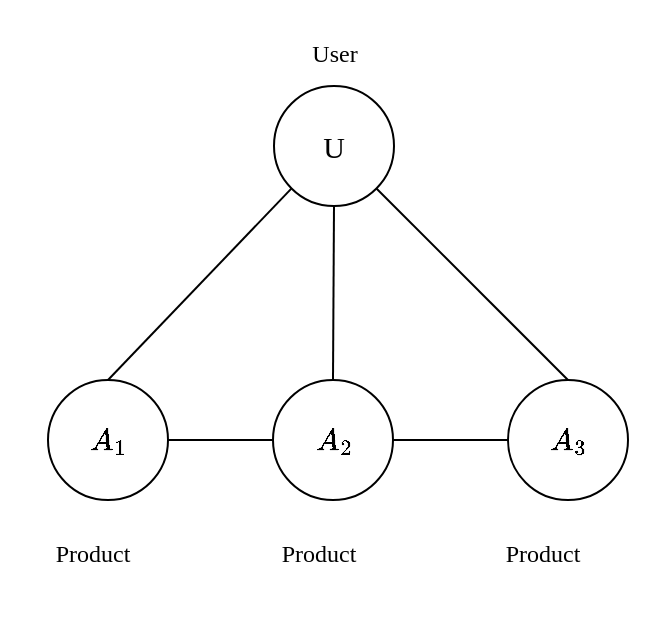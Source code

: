 <mxfile version="22.1.13" type="github" pages="2">
  <diagram name="amazon" id="fCA8_PMctPCgwvYJMUSU">
    <mxGraphModel dx="944" dy="583" grid="1" gridSize="10" guides="1" tooltips="1" connect="1" arrows="1" fold="1" page="1" pageScale="1" pageWidth="4681" pageHeight="3300" math="1" shadow="0">
      <root>
        <mxCell id="0" />
        <mxCell id="1" parent="0" />
        <mxCell id="s08e9pwZaicL02ZV9A6K-1" value="" style="rounded=0;whiteSpace=wrap;html=1;fontFamily=Helvetica;fontSize=11;fontColor=default;fillColor=none;strokeColor=none;" vertex="1" parent="1">
          <mxGeometry x="156" y="50" width="334" height="320" as="geometry" />
        </mxCell>
        <mxCell id="P_II87GhfvFhkmxFU4Ft-1" value="&lt;font style=&quot;font-size: 15px;&quot;&gt;U&lt;/font&gt;" style="ellipse;whiteSpace=wrap;html=1;aspect=fixed;fontFamily=Times New Roman;container=0;" vertex="1" parent="1">
          <mxGeometry x="293" y="93" width="60" height="60" as="geometry" />
        </mxCell>
        <mxCell id="P_II87GhfvFhkmxFU4Ft-2" value="User" style="text;html=1;strokeColor=none;fillColor=none;align=center;verticalAlign=middle;whiteSpace=wrap;rounded=0;fontFamily=Times New Roman;container=0;" vertex="1" parent="1">
          <mxGeometry x="285.5" y="60" width="75" height="33" as="geometry" />
        </mxCell>
        <mxCell id="P_II87GhfvFhkmxFU4Ft-3" value="&lt;font style=&quot;font-size: 15px;&quot;&gt;$$A_1$$&lt;/font&gt;" style="ellipse;whiteSpace=wrap;html=1;aspect=fixed;fontFamily=Times New Roman;container=0;" vertex="1" parent="1">
          <mxGeometry x="180" y="240" width="60" height="60" as="geometry" />
        </mxCell>
        <mxCell id="P_II87GhfvFhkmxFU4Ft-12" style="shape=connector;rounded=0;orthogonalLoop=1;jettySize=auto;html=1;exitX=0;exitY=1;exitDx=0;exitDy=0;entryX=0.5;entryY=0;entryDx=0;entryDy=0;labelBackgroundColor=default;strokeColor=default;align=center;verticalAlign=middle;fontFamily=Times New Roman;fontSize=11;fontColor=default;endArrow=none;endFill=0;" edge="1" parent="1" source="P_II87GhfvFhkmxFU4Ft-1" target="P_II87GhfvFhkmxFU4Ft-3">
          <mxGeometry relative="1" as="geometry" />
        </mxCell>
        <mxCell id="P_II87GhfvFhkmxFU4Ft-4" value="Product" style="text;html=1;strokeColor=none;fillColor=none;align=center;verticalAlign=middle;whiteSpace=wrap;rounded=0;fontFamily=Times New Roman;container=0;" vertex="1" parent="1">
          <mxGeometry x="165" y="310" width="75" height="33" as="geometry" />
        </mxCell>
        <mxCell id="P_II87GhfvFhkmxFU4Ft-5" value="&lt;font style=&quot;font-size: 15px;&quot;&gt;$$A_2$$&lt;/font&gt;" style="ellipse;whiteSpace=wrap;html=1;aspect=fixed;fontFamily=Times New Roman;container=0;" vertex="1" parent="1">
          <mxGeometry x="292.5" y="240" width="60" height="60" as="geometry" />
        </mxCell>
        <mxCell id="P_II87GhfvFhkmxFU4Ft-13" style="edgeStyle=none;shape=connector;rounded=0;orthogonalLoop=1;jettySize=auto;html=1;exitX=0.5;exitY=1;exitDx=0;exitDy=0;entryX=0.5;entryY=0;entryDx=0;entryDy=0;labelBackgroundColor=default;strokeColor=default;align=center;verticalAlign=middle;fontFamily=Times New Roman;fontSize=11;fontColor=default;endArrow=none;endFill=0;" edge="1" parent="1" source="P_II87GhfvFhkmxFU4Ft-1" target="P_II87GhfvFhkmxFU4Ft-5">
          <mxGeometry relative="1" as="geometry" />
        </mxCell>
        <mxCell id="P_II87GhfvFhkmxFU4Ft-9" style="edgeStyle=orthogonalEdgeStyle;rounded=0;orthogonalLoop=1;jettySize=auto;html=1;exitX=1;exitY=0.5;exitDx=0;exitDy=0;entryX=0;entryY=0.5;entryDx=0;entryDy=0;endArrow=none;endFill=0;fontFamily=Times New Roman;" edge="1" parent="1" source="P_II87GhfvFhkmxFU4Ft-3" target="P_II87GhfvFhkmxFU4Ft-5">
          <mxGeometry relative="1" as="geometry" />
        </mxCell>
        <mxCell id="P_II87GhfvFhkmxFU4Ft-6" value="Product" style="text;html=1;strokeColor=none;fillColor=none;align=center;verticalAlign=middle;whiteSpace=wrap;rounded=0;fontFamily=Times New Roman;container=0;" vertex="1" parent="1">
          <mxGeometry x="277.5" y="310" width="75" height="33" as="geometry" />
        </mxCell>
        <mxCell id="P_II87GhfvFhkmxFU4Ft-7" value="&lt;font style=&quot;font-size: 15px;&quot;&gt;$$A_3$$&lt;/font&gt;" style="ellipse;whiteSpace=wrap;html=1;aspect=fixed;fontFamily=Times New Roman;container=0;" vertex="1" parent="1">
          <mxGeometry x="410.0" y="240" width="60" height="60" as="geometry" />
        </mxCell>
        <mxCell id="P_II87GhfvFhkmxFU4Ft-14" style="edgeStyle=none;shape=connector;rounded=0;orthogonalLoop=1;jettySize=auto;html=1;exitX=1;exitY=1;exitDx=0;exitDy=0;entryX=0.5;entryY=0;entryDx=0;entryDy=0;labelBackgroundColor=default;strokeColor=default;align=center;verticalAlign=middle;fontFamily=Times New Roman;fontSize=11;fontColor=default;endArrow=none;endFill=0;" edge="1" parent="1" source="P_II87GhfvFhkmxFU4Ft-1" target="P_II87GhfvFhkmxFU4Ft-7">
          <mxGeometry relative="1" as="geometry" />
        </mxCell>
        <mxCell id="P_II87GhfvFhkmxFU4Ft-10" style="edgeStyle=orthogonalEdgeStyle;shape=connector;rounded=0;orthogonalLoop=1;jettySize=auto;html=1;exitX=1;exitY=0.5;exitDx=0;exitDy=0;entryX=0;entryY=0.5;entryDx=0;entryDy=0;labelBackgroundColor=default;strokeColor=default;align=center;verticalAlign=middle;fontFamily=Times New Roman;fontSize=11;fontColor=default;endArrow=none;endFill=0;" edge="1" parent="1" source="P_II87GhfvFhkmxFU4Ft-5" target="P_II87GhfvFhkmxFU4Ft-7">
          <mxGeometry relative="1" as="geometry" />
        </mxCell>
        <mxCell id="P_II87GhfvFhkmxFU4Ft-8" value="Product" style="text;html=1;strokeColor=none;fillColor=none;align=center;verticalAlign=middle;whiteSpace=wrap;rounded=0;fontFamily=Times New Roman;container=0;" vertex="1" parent="1">
          <mxGeometry x="390" y="310" width="75" height="33" as="geometry" />
        </mxCell>
      </root>
    </mxGraphModel>
  </diagram>
  <diagram id="b24Sp2EazhhVOQ4-WjkA" name="human">
    <mxGraphModel dx="944" dy="583" grid="1" gridSize="10" guides="1" tooltips="1" connect="1" arrows="1" fold="1" page="1" pageScale="1" pageWidth="4681" pageHeight="3300" math="1" shadow="0">
      <root>
        <mxCell id="0" />
        <mxCell id="1" parent="0" />
        <mxCell id="wcdK7FdRsiy2yg5h97pe-3" value="" style="rounded=0;whiteSpace=wrap;html=1;fontFamily=Helvetica;fontSize=11;fontColor=default;fillColor=none;strokeColor=none;" vertex="1" parent="1">
          <mxGeometry x="120" y="40" width="340" height="320" as="geometry" />
        </mxCell>
        <mxCell id="o2DvQzvSn473nNnx0WMC-2" style="edgeStyle=none;shape=connector;rounded=0;orthogonalLoop=1;jettySize=auto;html=1;exitX=0.5;exitY=1;exitDx=0;exitDy=0;entryX=0.5;entryY=0;entryDx=0;entryDy=0;labelBackgroundColor=default;strokeColor=default;align=center;verticalAlign=middle;fontFamily=Times New Roman;fontSize=11;fontColor=default;endArrow=none;endFill=0;" edge="1" parent="1" source="o2DvQzvSn473nNnx0WMC-4" target="o2DvQzvSn473nNnx0WMC-9">
          <mxGeometry relative="1" as="geometry" />
        </mxCell>
        <mxCell id="o2DvQzvSn473nNnx0WMC-14" style="edgeStyle=none;shape=connector;rounded=0;orthogonalLoop=1;jettySize=auto;html=1;exitX=0;exitY=0.5;exitDx=0;exitDy=0;labelBackgroundColor=default;strokeColor=default;align=center;verticalAlign=middle;fontFamily=Times New Roman;fontSize=11;fontColor=default;endArrow=none;endFill=0;" edge="1" parent="1" source="o2DvQzvSn473nNnx0WMC-4" target="o2DvQzvSn473nNnx0WMC-6">
          <mxGeometry relative="1" as="geometry" />
        </mxCell>
        <mxCell id="o2DvQzvSn473nNnx0WMC-18" style="edgeStyle=none;shape=connector;rounded=0;orthogonalLoop=1;jettySize=auto;html=1;exitX=1;exitY=0.5;exitDx=0;exitDy=0;entryX=0;entryY=0.5;entryDx=0;entryDy=0;labelBackgroundColor=default;strokeColor=default;align=center;verticalAlign=middle;fontFamily=Times New Roman;fontSize=11;fontColor=default;endArrow=none;endFill=0;" edge="1" parent="1" source="o2DvQzvSn473nNnx0WMC-4" target="o2DvQzvSn473nNnx0WMC-17">
          <mxGeometry relative="1" as="geometry" />
        </mxCell>
        <mxCell id="o2DvQzvSn473nNnx0WMC-20" style="edgeStyle=none;shape=connector;rounded=0;orthogonalLoop=1;jettySize=auto;html=1;exitX=0.5;exitY=1;exitDx=0;exitDy=0;entryX=0.5;entryY=0;entryDx=0;entryDy=0;labelBackgroundColor=default;strokeColor=default;align=center;verticalAlign=middle;fontFamily=Times New Roman;fontSize=11;fontColor=default;endArrow=none;endFill=0;" edge="1" parent="1" source="o2DvQzvSn473nNnx0WMC-4" target="o2DvQzvSn473nNnx0WMC-19">
          <mxGeometry relative="1" as="geometry" />
        </mxCell>
        <mxCell id="o2DvQzvSn473nNnx0WMC-4" value="$$p53$$" style="ellipse;whiteSpace=wrap;html=1;aspect=fixed;fontFamily=Times New Roman;" vertex="1" parent="1">
          <mxGeometry x="260" y="170" width="60" height="60" as="geometry" />
        </mxCell>
        <mxCell id="o2DvQzvSn473nNnx0WMC-6" value="$$p21$$" style="ellipse;whiteSpace=wrap;html=1;aspect=fixed;fontFamily=Times New Roman;" vertex="1" parent="1">
          <mxGeometry x="130" y="170" width="60" height="60" as="geometry" />
        </mxCell>
        <mxCell id="o2DvQzvSn473nNnx0WMC-9" value="$$BAX$$" style="ellipse;whiteSpace=wrap;html=1;aspect=fixed;fontFamily=Times New Roman;" vertex="1" parent="1">
          <mxGeometry x="260" y="50" width="60" height="60" as="geometry" />
        </mxCell>
        <mxCell id="o2DvQzvSn473nNnx0WMC-17" value="$$MDM2$$" style="ellipse;whiteSpace=wrap;html=1;aspect=fixed;fontFamily=Times New Roman;" vertex="1" parent="1">
          <mxGeometry x="390" y="170" width="60" height="60" as="geometry" />
        </mxCell>
        <mxCell id="o2DvQzvSn473nNnx0WMC-19" value="$$GADD45$$" style="ellipse;whiteSpace=wrap;html=1;aspect=fixed;fontFamily=Times New Roman;" vertex="1" parent="1">
          <mxGeometry x="260" y="290" width="60" height="60" as="geometry" />
        </mxCell>
      </root>
    </mxGraphModel>
  </diagram>
</mxfile>
